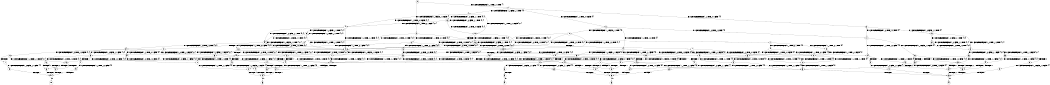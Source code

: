 digraph BCG {
size = "7, 10.5";
center = TRUE;
node [shape = circle];
0 [peripheries = 2];
0 -> 1 [label = "EX !0 !ATOMIC_EXCH_BRANCH (1, +1, TRUE, +0, 1, TRUE) !{}"];
0 -> 2 [label = "EX !1 !ATOMIC_EXCH_BRANCH (1, +0, FALSE, +1, 1, FALSE) !{}"];
1 -> 3 [label = "EX !0 !ATOMIC_EXCH_BRANCH (1, +1, TRUE, +0, 1, FALSE) !{0}"];
1 -> 4 [label = "EX !1 !ATOMIC_EXCH_BRANCH (1, +0, FALSE, +1, 1, TRUE) !{0}"];
1 -> 5 [label = "EX !0 !ATOMIC_EXCH_BRANCH (1, +1, TRUE, +0, 1, FALSE) !{0}"];
2 -> 6 [label = "EX !0 !ATOMIC_EXCH_BRANCH (1, +1, TRUE, +0, 1, TRUE) !{0, 1}"];
2 -> 7 [label = "TERMINATE !1"];
2 -> 8 [label = "EX !0 !ATOMIC_EXCH_BRANCH (1, +1, TRUE, +0, 1, TRUE) !{0, 1}"];
3 -> 9 [label = "EX !0 !ATOMIC_EXCH_BRANCH (1, +0, TRUE, +1, 2, TRUE) !{0}"];
3 -> 10 [label = "EX !1 !ATOMIC_EXCH_BRANCH (1, +0, FALSE, +1, 1, TRUE) !{0}"];
3 -> 11 [label = "EX !0 !ATOMIC_EXCH_BRANCH (1, +0, TRUE, +1, 2, TRUE) !{0}"];
4 -> 12 [label = "EX !0 !ATOMIC_EXCH_BRANCH (1, +1, TRUE, +0, 1, FALSE) !{0, 1}"];
4 -> 13 [label = "EX !1 !ATOMIC_EXCH_BRANCH (1, +0, FALSE, +1, 1, TRUE) !{0, 1}"];
4 -> 14 [label = "EX !0 !ATOMIC_EXCH_BRANCH (1, +1, TRUE, +0, 1, FALSE) !{0, 1}"];
5 -> 15 [label = "EX !1 !ATOMIC_EXCH_BRANCH (1, +0, FALSE, +1, 1, TRUE) !{0}"];
5 -> 11 [label = "EX !0 !ATOMIC_EXCH_BRANCH (1, +0, TRUE, +1, 2, TRUE) !{0}"];
6 -> 16 [label = "EX !0 !ATOMIC_EXCH_BRANCH (1, +1, TRUE, +0, 1, FALSE) !{0, 1}"];
6 -> 17 [label = "TERMINATE !1"];
6 -> 18 [label = "EX !0 !ATOMIC_EXCH_BRANCH (1, +1, TRUE, +0, 1, FALSE) !{0, 1}"];
7 -> 19 [label = "EX !0 !ATOMIC_EXCH_BRANCH (1, +1, TRUE, +0, 1, TRUE) !{0}"];
7 -> 20 [label = "EX !0 !ATOMIC_EXCH_BRANCH (1, +1, TRUE, +0, 1, TRUE) !{0}"];
8 -> 18 [label = "EX !0 !ATOMIC_EXCH_BRANCH (1, +1, TRUE, +0, 1, FALSE) !{0, 1}"];
8 -> 21 [label = "TERMINATE !1"];
9 -> 22 [label = "EX !0 !ATOMIC_EXCH_BRANCH (1, +0, TRUE, +1, 2, FALSE) !{0}"];
9 -> 23 [label = "EX !1 !ATOMIC_EXCH_BRANCH (1, +0, FALSE, +1, 1, FALSE) !{0}"];
9 -> 24 [label = "EX !0 !ATOMIC_EXCH_BRANCH (1, +0, TRUE, +1, 2, FALSE) !{0}"];
10 -> 25 [label = "EX !0 !ATOMIC_EXCH_BRANCH (1, +0, TRUE, +1, 2, TRUE) !{0, 1}"];
10 -> 26 [label = "EX !1 !ATOMIC_EXCH_BRANCH (1, +0, FALSE, +1, 1, TRUE) !{0, 1}"];
10 -> 27 [label = "EX !0 !ATOMIC_EXCH_BRANCH (1, +0, TRUE, +1, 2, TRUE) !{0, 1}"];
11 -> 28 [label = "EX !1 !ATOMIC_EXCH_BRANCH (1, +0, FALSE, +1, 1, FALSE) !{0}"];
11 -> 24 [label = "EX !0 !ATOMIC_EXCH_BRANCH (1, +0, TRUE, +1, 2, FALSE) !{0}"];
12 -> 25 [label = "EX !0 !ATOMIC_EXCH_BRANCH (1, +0, TRUE, +1, 2, TRUE) !{0, 1}"];
12 -> 26 [label = "EX !1 !ATOMIC_EXCH_BRANCH (1, +0, FALSE, +1, 1, TRUE) !{0, 1}"];
12 -> 27 [label = "EX !0 !ATOMIC_EXCH_BRANCH (1, +0, TRUE, +1, 2, TRUE) !{0, 1}"];
13 -> 12 [label = "EX !0 !ATOMIC_EXCH_BRANCH (1, +1, TRUE, +0, 1, FALSE) !{0, 1}"];
13 -> 13 [label = "EX !1 !ATOMIC_EXCH_BRANCH (1, +0, FALSE, +1, 1, TRUE) !{0, 1}"];
13 -> 14 [label = "EX !0 !ATOMIC_EXCH_BRANCH (1, +1, TRUE, +0, 1, FALSE) !{0, 1}"];
14 -> 29 [label = "EX !1 !ATOMIC_EXCH_BRANCH (1, +0, FALSE, +1, 1, TRUE) !{0, 1}"];
14 -> 27 [label = "EX !0 !ATOMIC_EXCH_BRANCH (1, +0, TRUE, +1, 2, TRUE) !{0, 1}"];
14 -> 30 [label = "EX !1 !ATOMIC_EXCH_BRANCH (1, +0, FALSE, +1, 1, TRUE) !{0, 1}"];
15 -> 31 [label = "EX !0 !ATOMIC_EXCH_BRANCH (1, +0, TRUE, +1, 2, TRUE) !{0, 1}"];
15 -> 32 [label = "EX !1 !ATOMIC_EXCH_BRANCH (1, +0, FALSE, +1, 1, TRUE) !{0, 1}"];
16 -> 33 [label = "EX !0 !ATOMIC_EXCH_BRANCH (1, +0, TRUE, +1, 2, TRUE) !{0, 1}"];
16 -> 34 [label = "TERMINATE !1"];
16 -> 35 [label = "EX !0 !ATOMIC_EXCH_BRANCH (1, +0, TRUE, +1, 2, TRUE) !{0, 1}"];
17 -> 36 [label = "EX !0 !ATOMIC_EXCH_BRANCH (1, +1, TRUE, +0, 1, FALSE) !{0}"];
17 -> 37 [label = "EX !0 !ATOMIC_EXCH_BRANCH (1, +1, TRUE, +0, 1, FALSE) !{0}"];
18 -> 35 [label = "EX !0 !ATOMIC_EXCH_BRANCH (1, +0, TRUE, +1, 2, TRUE) !{0, 1}"];
18 -> 38 [label = "TERMINATE !1"];
19 -> 36 [label = "EX !0 !ATOMIC_EXCH_BRANCH (1, +1, TRUE, +0, 1, FALSE) !{0}"];
19 -> 37 [label = "EX !0 !ATOMIC_EXCH_BRANCH (1, +1, TRUE, +0, 1, FALSE) !{0}"];
20 -> 37 [label = "EX !0 !ATOMIC_EXCH_BRANCH (1, +1, TRUE, +0, 1, FALSE) !{0}"];
21 -> 39 [label = "EX !0 !ATOMIC_EXCH_BRANCH (1, +1, TRUE, +0, 1, FALSE) !{0}"];
22 -> 40 [label = "EX !1 !ATOMIC_EXCH_BRANCH (1, +0, FALSE, +1, 1, FALSE) !{0}"];
22 -> 41 [label = "TERMINATE !0"];
23 -> 42 [label = "EX !0 !ATOMIC_EXCH_BRANCH (1, +0, TRUE, +1, 2, FALSE) !{0, 1}"];
23 -> 43 [label = "TERMINATE !1"];
23 -> 44 [label = "EX !0 !ATOMIC_EXCH_BRANCH (1, +0, TRUE, +1, 2, FALSE) !{0, 1}"];
24 -> 45 [label = "EX !1 !ATOMIC_EXCH_BRANCH (1, +0, FALSE, +1, 1, FALSE) !{0}"];
24 -> 46 [label = "TERMINATE !0"];
25 -> 47 [label = "EX !0 !ATOMIC_EXCH_BRANCH (1, +0, TRUE, +1, 2, FALSE) !{0, 1}"];
25 -> 48 [label = "EX !1 !ATOMIC_EXCH_BRANCH (1, +0, FALSE, +1, 1, FALSE) !{0, 1}"];
25 -> 49 [label = "EX !0 !ATOMIC_EXCH_BRANCH (1, +0, TRUE, +1, 2, FALSE) !{0, 1}"];
26 -> 25 [label = "EX !0 !ATOMIC_EXCH_BRANCH (1, +0, TRUE, +1, 2, TRUE) !{0, 1}"];
26 -> 26 [label = "EX !1 !ATOMIC_EXCH_BRANCH (1, +0, FALSE, +1, 1, TRUE) !{0, 1}"];
26 -> 27 [label = "EX !0 !ATOMIC_EXCH_BRANCH (1, +0, TRUE, +1, 2, TRUE) !{0, 1}"];
27 -> 50 [label = "EX !1 !ATOMIC_EXCH_BRANCH (1, +0, FALSE, +1, 1, FALSE) !{0, 1}"];
27 -> 49 [label = "EX !0 !ATOMIC_EXCH_BRANCH (1, +0, TRUE, +1, 2, FALSE) !{0, 1}"];
27 -> 51 [label = "EX !1 !ATOMIC_EXCH_BRANCH (1, +0, FALSE, +1, 1, FALSE) !{0, 1}"];
28 -> 52 [label = "EX !0 !ATOMIC_EXCH_BRANCH (1, +0, TRUE, +1, 2, FALSE) !{0, 1}"];
28 -> 53 [label = "TERMINATE !1"];
29 -> 54 [label = "EX !0 !ATOMIC_EXCH_BRANCH (1, +0, TRUE, +1, 2, TRUE) !{0, 1}"];
29 -> 29 [label = "EX !1 !ATOMIC_EXCH_BRANCH (1, +0, FALSE, +1, 1, TRUE) !{0, 1}"];
29 -> 27 [label = "EX !0 !ATOMIC_EXCH_BRANCH (1, +0, TRUE, +1, 2, TRUE) !{0, 1}"];
30 -> 29 [label = "EX !1 !ATOMIC_EXCH_BRANCH (1, +0, FALSE, +1, 1, TRUE) !{0, 1}"];
30 -> 27 [label = "EX !0 !ATOMIC_EXCH_BRANCH (1, +0, TRUE, +1, 2, TRUE) !{0, 1}"];
30 -> 30 [label = "EX !1 !ATOMIC_EXCH_BRANCH (1, +0, FALSE, +1, 1, TRUE) !{0, 1}"];
31 -> 55 [label = "EX !0 !ATOMIC_EXCH_BRANCH (1, +0, TRUE, +1, 2, FALSE) !{0, 1}"];
31 -> 56 [label = "EX !1 !ATOMIC_EXCH_BRANCH (1, +0, FALSE, +1, 1, FALSE) !{0, 1}"];
32 -> 31 [label = "EX !0 !ATOMIC_EXCH_BRANCH (1, +0, TRUE, +1, 2, TRUE) !{0, 1}"];
32 -> 32 [label = "EX !1 !ATOMIC_EXCH_BRANCH (1, +0, FALSE, +1, 1, TRUE) !{0, 1}"];
33 -> 42 [label = "EX !0 !ATOMIC_EXCH_BRANCH (1, +0, TRUE, +1, 2, FALSE) !{0, 1}"];
33 -> 43 [label = "TERMINATE !1"];
33 -> 44 [label = "EX !0 !ATOMIC_EXCH_BRANCH (1, +0, TRUE, +1, 2, FALSE) !{0, 1}"];
34 -> 57 [label = "EX !0 !ATOMIC_EXCH_BRANCH (1, +0, TRUE, +1, 2, TRUE) !{0}"];
34 -> 58 [label = "EX !0 !ATOMIC_EXCH_BRANCH (1, +0, TRUE, +1, 2, TRUE) !{0}"];
35 -> 44 [label = "EX !0 !ATOMIC_EXCH_BRANCH (1, +0, TRUE, +1, 2, FALSE) !{0, 1}"];
35 -> 59 [label = "TERMINATE !1"];
36 -> 57 [label = "EX !0 !ATOMIC_EXCH_BRANCH (1, +0, TRUE, +1, 2, TRUE) !{0}"];
36 -> 58 [label = "EX !0 !ATOMIC_EXCH_BRANCH (1, +0, TRUE, +1, 2, TRUE) !{0}"];
37 -> 58 [label = "EX !0 !ATOMIC_EXCH_BRANCH (1, +0, TRUE, +1, 2, TRUE) !{0}"];
38 -> 60 [label = "EX !0 !ATOMIC_EXCH_BRANCH (1, +0, TRUE, +1, 2, TRUE) !{0}"];
39 -> 60 [label = "EX !0 !ATOMIC_EXCH_BRANCH (1, +0, TRUE, +1, 2, TRUE) !{0}"];
40 -> 61 [label = "TERMINATE !0"];
40 -> 62 [label = "TERMINATE !1"];
41 -> 63 [label = "EX !1 !ATOMIC_EXCH_BRANCH (1, +0, FALSE, +1, 1, FALSE) !{}"];
42 -> 61 [label = "TERMINATE !0"];
42 -> 62 [label = "TERMINATE !1"];
43 -> 64 [label = "EX !0 !ATOMIC_EXCH_BRANCH (1, +0, TRUE, +1, 2, FALSE) !{0}"];
43 -> 65 [label = "EX !0 !ATOMIC_EXCH_BRANCH (1, +0, TRUE, +1, 2, FALSE) !{0}"];
44 -> 66 [label = "TERMINATE !0"];
44 -> 67 [label = "TERMINATE !1"];
45 -> 68 [label = "TERMINATE !0"];
45 -> 69 [label = "TERMINATE !1"];
46 -> 70 [label = "EX !1 !ATOMIC_EXCH_BRANCH (1, +0, FALSE, +1, 1, FALSE) !{}"];
47 -> 71 [label = "EX !1 !ATOMIC_EXCH_BRANCH (1, +0, FALSE, +1, 1, FALSE) !{0, 1}"];
47 -> 72 [label = "TERMINATE !0"];
48 -> 42 [label = "EX !0 !ATOMIC_EXCH_BRANCH (1, +0, TRUE, +1, 2, FALSE) !{0, 1}"];
48 -> 43 [label = "TERMINATE !1"];
48 -> 44 [label = "EX !0 !ATOMIC_EXCH_BRANCH (1, +0, TRUE, +1, 2, FALSE) !{0, 1}"];
49 -> 73 [label = "EX !1 !ATOMIC_EXCH_BRANCH (1, +0, FALSE, +1, 1, FALSE) !{0, 1}"];
49 -> 74 [label = "EX !1 !ATOMIC_EXCH_BRANCH (1, +0, FALSE, +1, 1, FALSE) !{0, 1}"];
49 -> 75 [label = "TERMINATE !0"];
50 -> 76 [label = "EX !0 !ATOMIC_EXCH_BRANCH (1, +0, TRUE, +1, 2, FALSE) !{0, 1}"];
50 -> 77 [label = "TERMINATE !1"];
50 -> 44 [label = "EX !0 !ATOMIC_EXCH_BRANCH (1, +0, TRUE, +1, 2, FALSE) !{0, 1}"];
51 -> 44 [label = "EX !0 !ATOMIC_EXCH_BRANCH (1, +0, TRUE, +1, 2, FALSE) !{0, 1}"];
51 -> 59 [label = "TERMINATE !1"];
52 -> 68 [label = "TERMINATE !0"];
52 -> 69 [label = "TERMINATE !1"];
53 -> 65 [label = "EX !0 !ATOMIC_EXCH_BRANCH (1, +0, TRUE, +1, 2, FALSE) !{0}"];
54 -> 78 [label = "EX !0 !ATOMIC_EXCH_BRANCH (1, +0, TRUE, +1, 2, FALSE) !{0, 1}"];
54 -> 50 [label = "EX !1 !ATOMIC_EXCH_BRANCH (1, +0, FALSE, +1, 1, FALSE) !{0, 1}"];
54 -> 49 [label = "EX !0 !ATOMIC_EXCH_BRANCH (1, +0, TRUE, +1, 2, FALSE) !{0, 1}"];
55 -> 79 [label = "EX !1 !ATOMIC_EXCH_BRANCH (1, +0, FALSE, +1, 1, FALSE) !{0, 1}"];
55 -> 80 [label = "TERMINATE !0"];
56 -> 52 [label = "EX !0 !ATOMIC_EXCH_BRANCH (1, +0, TRUE, +1, 2, FALSE) !{0, 1}"];
56 -> 53 [label = "TERMINATE !1"];
57 -> 64 [label = "EX !0 !ATOMIC_EXCH_BRANCH (1, +0, TRUE, +1, 2, FALSE) !{0}"];
57 -> 65 [label = "EX !0 !ATOMIC_EXCH_BRANCH (1, +0, TRUE, +1, 2, FALSE) !{0}"];
58 -> 65 [label = "EX !0 !ATOMIC_EXCH_BRANCH (1, +0, TRUE, +1, 2, FALSE) !{0}"];
59 -> 81 [label = "EX !0 !ATOMIC_EXCH_BRANCH (1, +0, TRUE, +1, 2, FALSE) !{0}"];
60 -> 81 [label = "EX !0 !ATOMIC_EXCH_BRANCH (1, +0, TRUE, +1, 2, FALSE) !{0}"];
61 -> 82 [label = "TERMINATE !1"];
62 -> 82 [label = "TERMINATE !0"];
63 -> 82 [label = "TERMINATE !1"];
64 -> 82 [label = "TERMINATE !0"];
65 -> 83 [label = "TERMINATE !0"];
66 -> 84 [label = "TERMINATE !1"];
67 -> 84 [label = "TERMINATE !0"];
68 -> 83 [label = "TERMINATE !1"];
69 -> 83 [label = "TERMINATE !0"];
70 -> 83 [label = "TERMINATE !1"];
71 -> 61 [label = "TERMINATE !0"];
71 -> 62 [label = "TERMINATE !1"];
72 -> 85 [label = "EX !1 !ATOMIC_EXCH_BRANCH (1, +0, FALSE, +1, 1, FALSE) !{1}"];
72 -> 86 [label = "EX !1 !ATOMIC_EXCH_BRANCH (1, +0, FALSE, +1, 1, FALSE) !{1}"];
73 -> 87 [label = "TERMINATE !0"];
73 -> 88 [label = "TERMINATE !1"];
74 -> 66 [label = "TERMINATE !0"];
74 -> 67 [label = "TERMINATE !1"];
75 -> 89 [label = "EX !1 !ATOMIC_EXCH_BRANCH (1, +0, FALSE, +1, 1, FALSE) !{1}"];
76 -> 87 [label = "TERMINATE !0"];
76 -> 88 [label = "TERMINATE !1"];
77 -> 90 [label = "EX !0 !ATOMIC_EXCH_BRANCH (1, +0, TRUE, +1, 2, FALSE) !{0}"];
78 -> 73 [label = "EX !1 !ATOMIC_EXCH_BRANCH (1, +0, FALSE, +1, 1, FALSE) !{0, 1}"];
78 -> 91 [label = "TERMINATE !0"];
79 -> 68 [label = "TERMINATE !0"];
79 -> 69 [label = "TERMINATE !1"];
80 -> 92 [label = "EX !1 !ATOMIC_EXCH_BRANCH (1, +0, FALSE, +1, 1, FALSE) !{1}"];
81 -> 84 [label = "TERMINATE !0"];
82 -> 93 [label = "exit"];
83 -> 94 [label = "exit"];
84 -> 95 [label = "exit"];
85 -> 82 [label = "TERMINATE !1"];
86 -> 96 [label = "TERMINATE !1"];
87 -> 97 [label = "TERMINATE !1"];
88 -> 97 [label = "TERMINATE !0"];
89 -> 84 [label = "TERMINATE !1"];
90 -> 97 [label = "TERMINATE !0"];
91 -> 98 [label = "EX !1 !ATOMIC_EXCH_BRANCH (1, +0, FALSE, +1, 1, FALSE) !{1}"];
92 -> 83 [label = "TERMINATE !1"];
96 -> 99 [label = "exit"];
97 -> 100 [label = "exit"];
98 -> 97 [label = "TERMINATE !1"];
}
